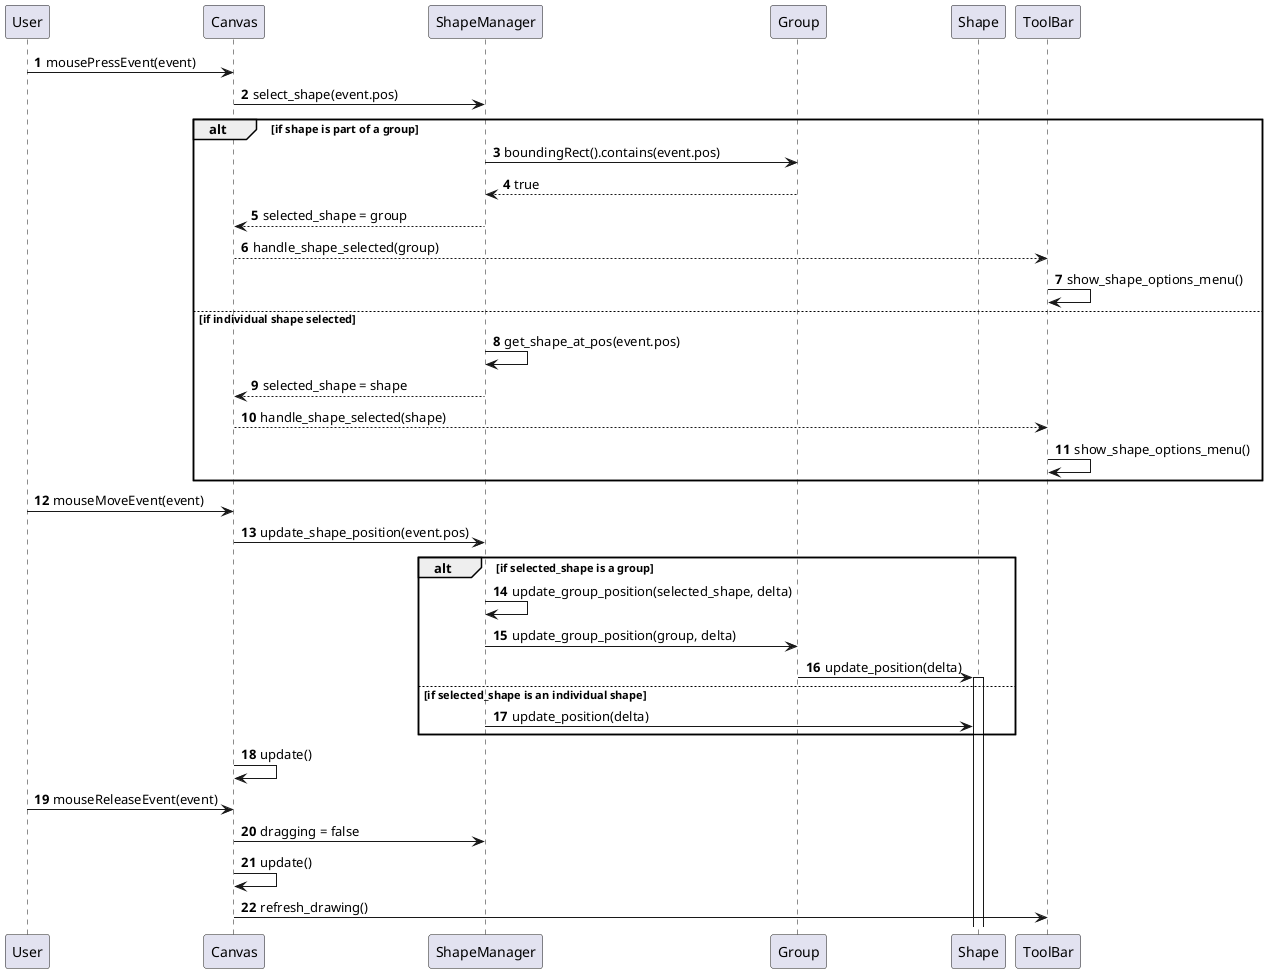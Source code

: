 @startuml
autonumber

participant User
participant Canvas
participant ShapeManager
participant Group
participant Shape
participant ToolBar

User -> Canvas : mousePressEvent(event)
Canvas -> ShapeManager : select_shape(event.pos)

alt if shape is part of a group
    ShapeManager -> Group : boundingRect().contains(event.pos)
    Group --> ShapeManager : true
    ShapeManager --> Canvas : selected_shape = group
    Canvas --> ToolBar : handle_shape_selected(group)
    ToolBar -> ToolBar : show_shape_options_menu()
else if individual shape selected
    ShapeManager -> ShapeManager : get_shape_at_pos(event.pos)
    ShapeManager --> Canvas : selected_shape = shape
    Canvas --> ToolBar : handle_shape_selected(shape)
    ToolBar -> ToolBar : show_shape_options_menu()
end

User -> Canvas : mouseMoveEvent(event)
Canvas -> ShapeManager : update_shape_position(event.pos)

alt if selected_shape is a group
    ShapeManager -> ShapeManager : update_group_position(selected_shape, delta)
    ShapeManager -> Group : update_group_position(group, delta)
    Group -> Shape++ : update_position(delta)
else if selected_shape is an individual shape
    ShapeManager -> Shape : update_position(delta)
end

Canvas -> Canvas : update()

User -> Canvas : mouseReleaseEvent(event)
Canvas -> ShapeManager : dragging = false

Canvas -> Canvas : update()
Canvas -> ToolBar : refresh_drawing()

@enduml